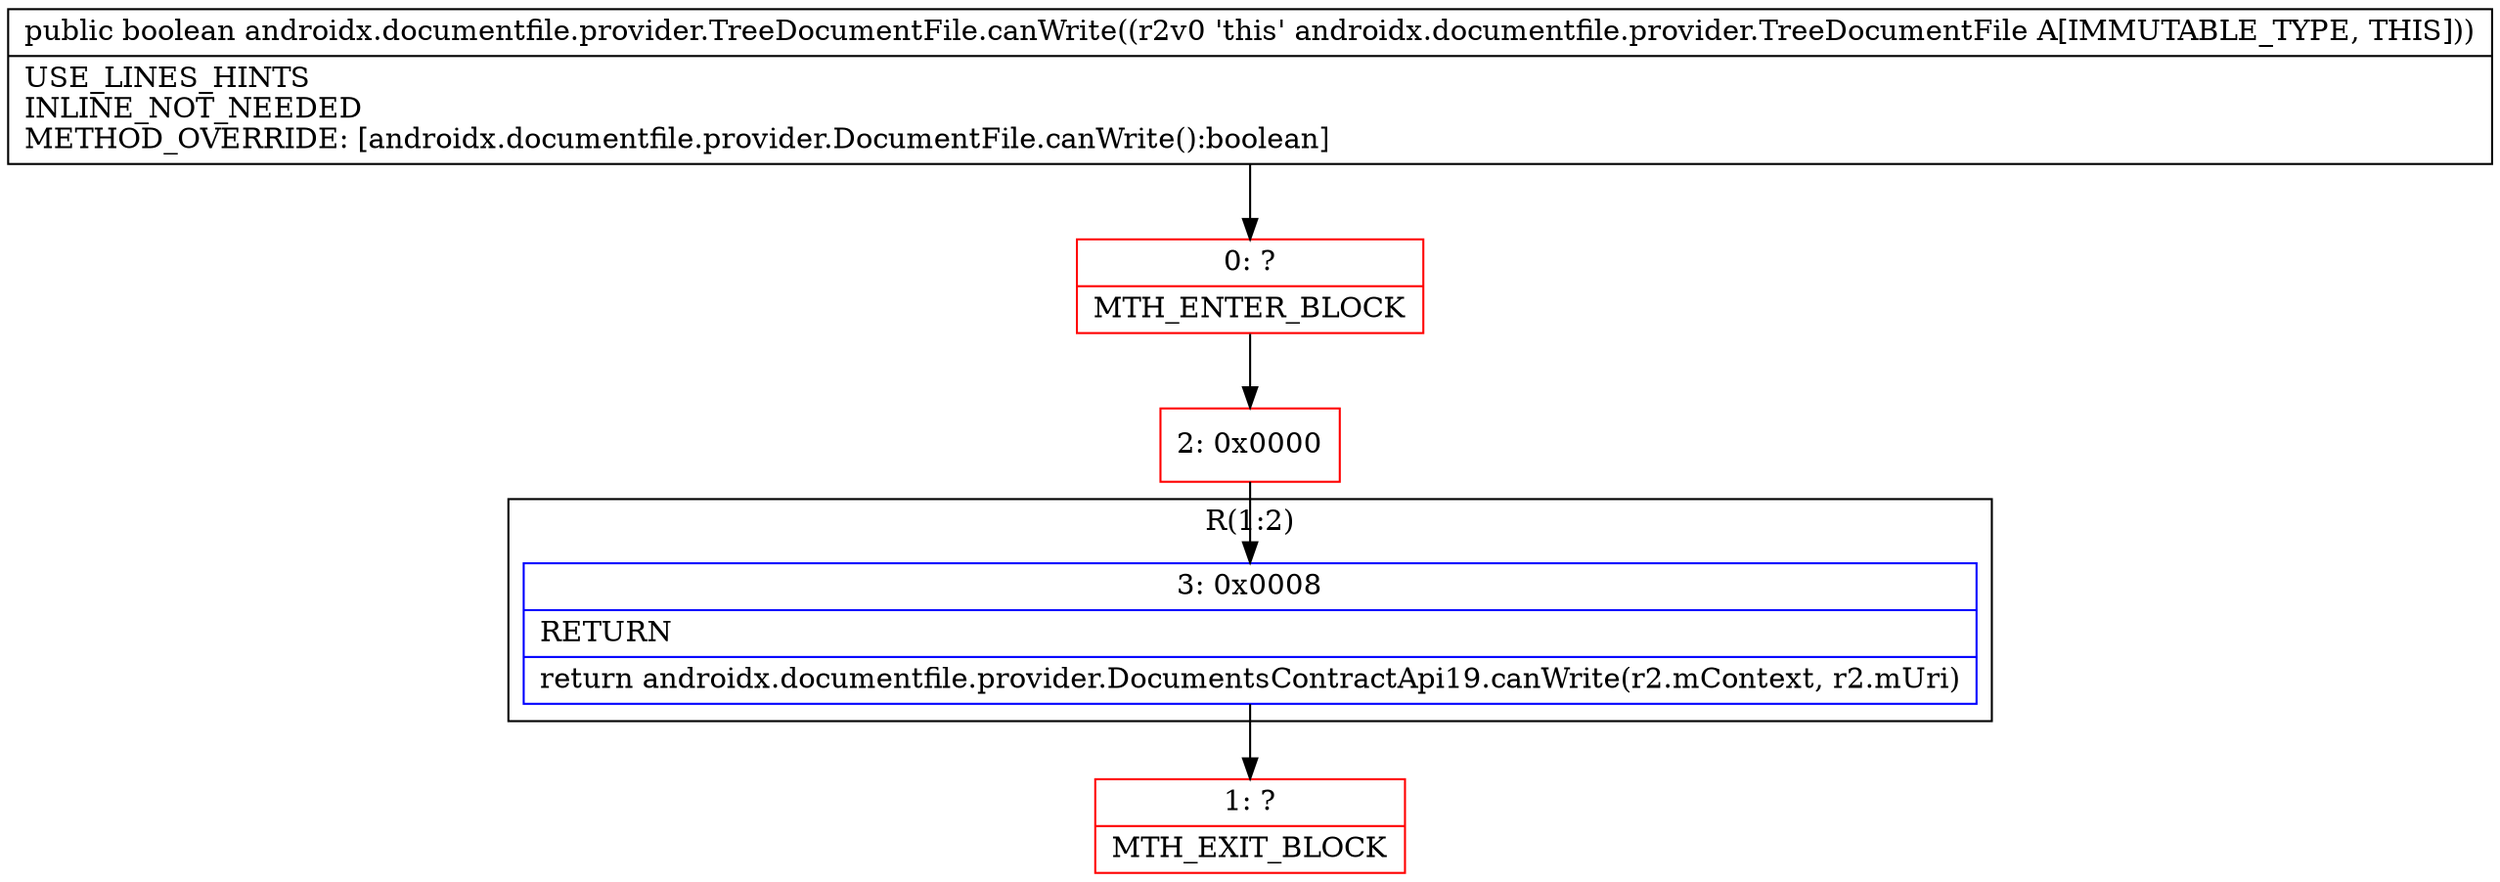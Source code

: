 digraph "CFG forandroidx.documentfile.provider.TreeDocumentFile.canWrite()Z" {
subgraph cluster_Region_1431381859 {
label = "R(1:2)";
node [shape=record,color=blue];
Node_3 [shape=record,label="{3\:\ 0x0008|RETURN\l|return androidx.documentfile.provider.DocumentsContractApi19.canWrite(r2.mContext, r2.mUri)\l}"];
}
Node_0 [shape=record,color=red,label="{0\:\ ?|MTH_ENTER_BLOCK\l}"];
Node_2 [shape=record,color=red,label="{2\:\ 0x0000}"];
Node_1 [shape=record,color=red,label="{1\:\ ?|MTH_EXIT_BLOCK\l}"];
MethodNode[shape=record,label="{public boolean androidx.documentfile.provider.TreeDocumentFile.canWrite((r2v0 'this' androidx.documentfile.provider.TreeDocumentFile A[IMMUTABLE_TYPE, THIS]))  | USE_LINES_HINTS\lINLINE_NOT_NEEDED\lMETHOD_OVERRIDE: [androidx.documentfile.provider.DocumentFile.canWrite():boolean]\l}"];
MethodNode -> Node_0;Node_3 -> Node_1;
Node_0 -> Node_2;
Node_2 -> Node_3;
}

